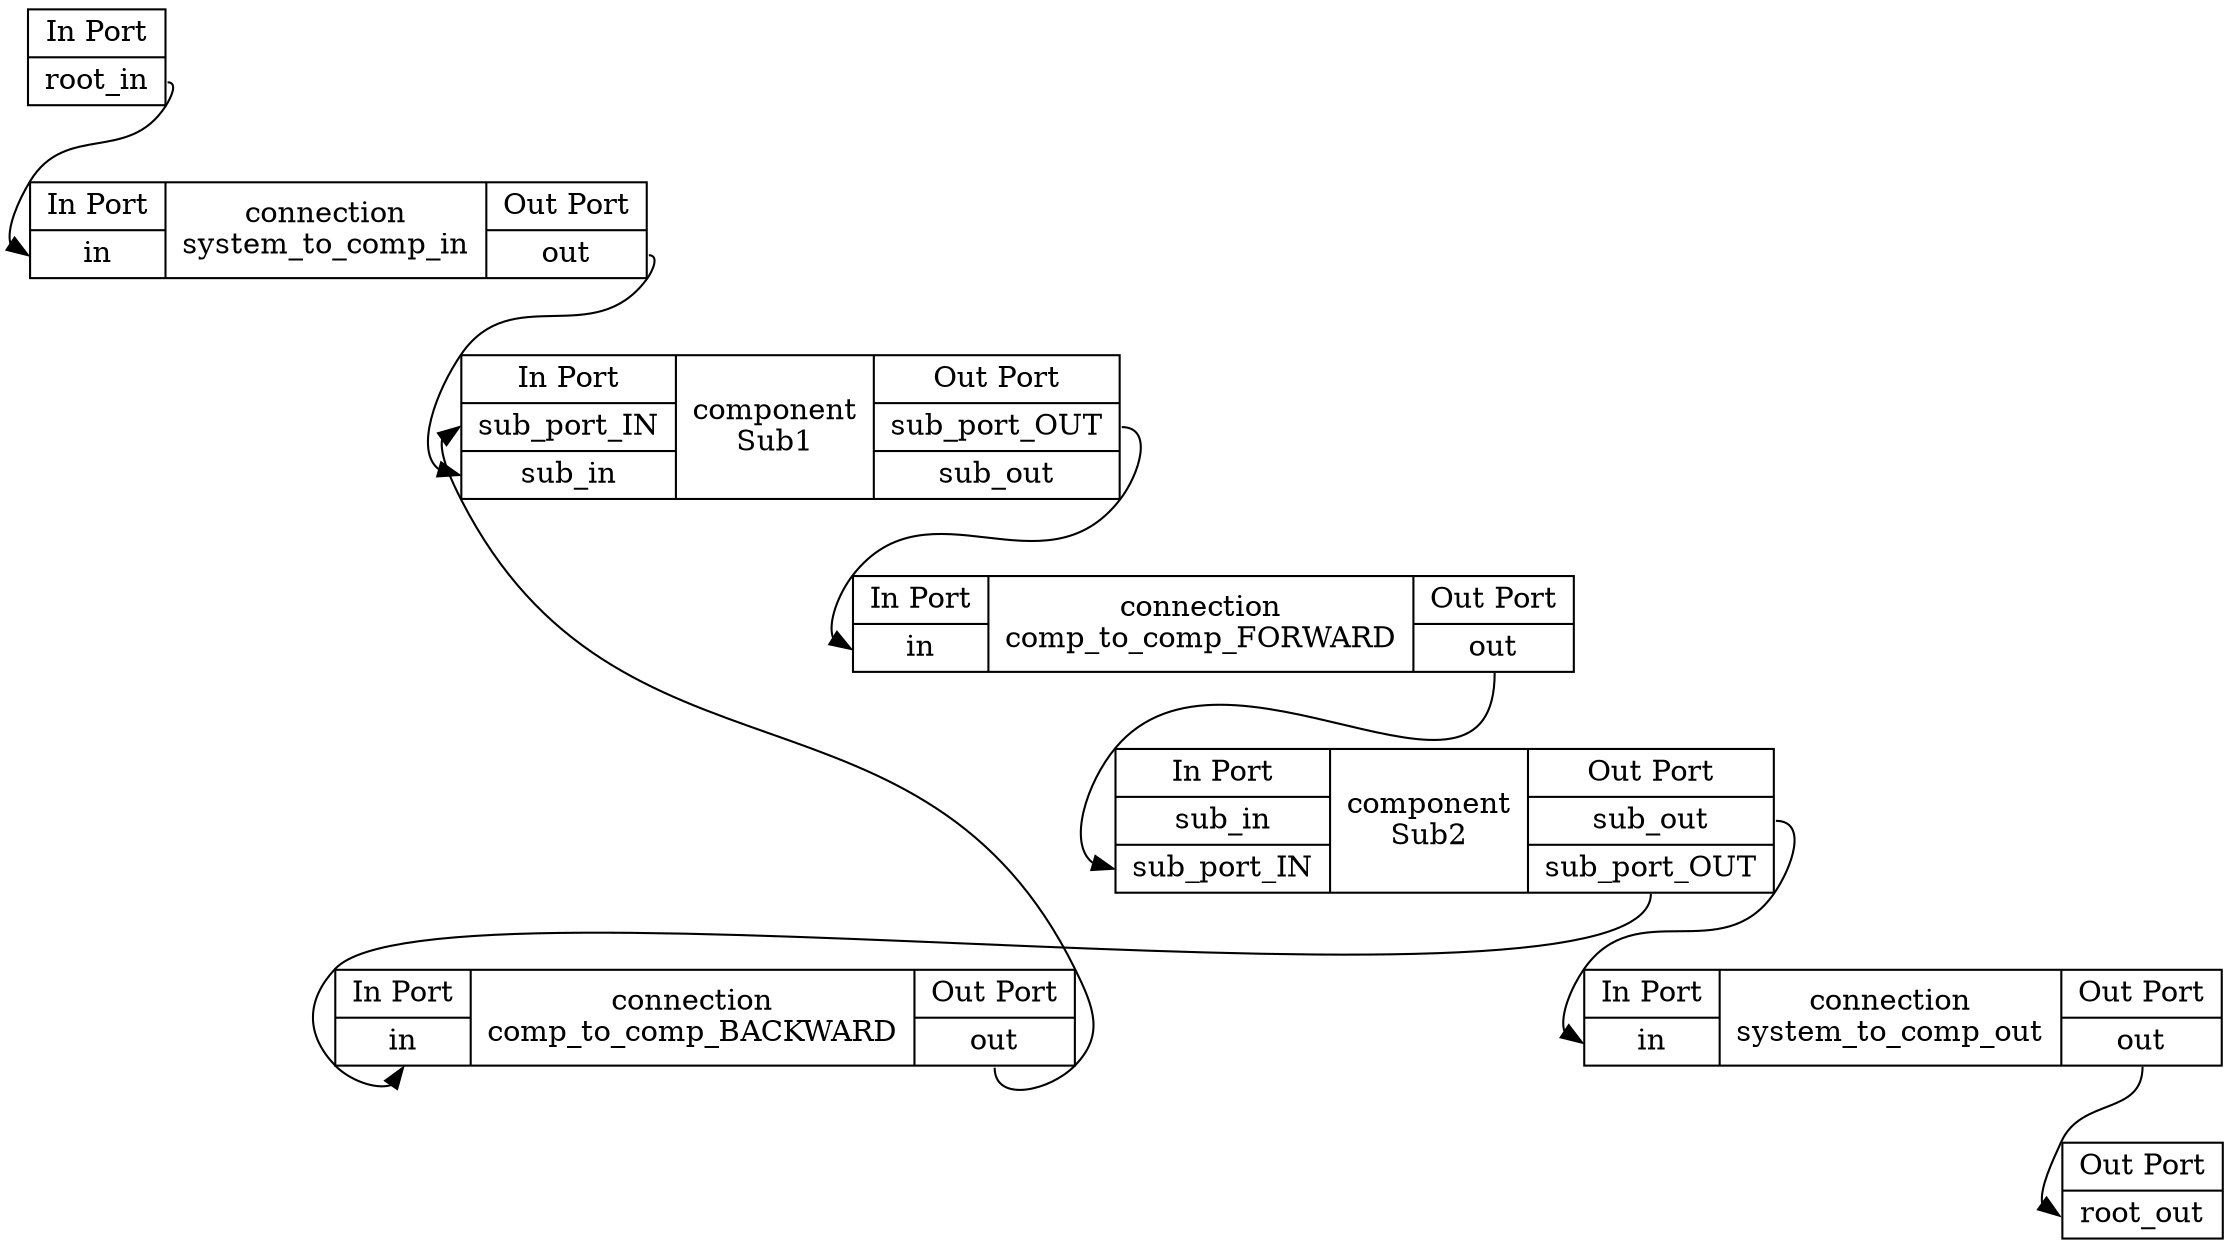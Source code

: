 digraph "component:$$AWAS#Root_one_reference_Instance" {

  rankdir=TB

   "component:$$AWAS$Root_one_reference_Instance#Sub1" [label="{In Port|<sub_port_IN>sub_port_IN|<sub_in>sub_in} |component\nSub1|{Out Port|<sub_port_OUT>sub_port_OUT|<sub_out>sub_out} ",  shape="record"] 
   "component:$$AWAS$Root_one_reference_Instance#Sub2" [label="{In Port|<sub_in>sub_in|<sub_port_IN>sub_port_IN} |component\nSub2|{Out Port|<sub_out>sub_out|<sub_port_OUT>sub_port_OUT} ",  shape="record"] 
   "connection:$$AWAS$Root_one_reference_Instance#comp_to_comp_BACKWARD" [label="{In Port|<in>in} |connection\ncomp_to_comp_BACKWARD|{Out Port|<out>out} ",  shape="record"] 
   "connection:$$AWAS$Root_one_reference_Instance#comp_to_comp_FORWARD" [label="{In Port|<in>in} |connection\ncomp_to_comp_FORWARD|{Out Port|<out>out} ",  shape="record"] 
   "connection:$$AWAS$Root_one_reference_Instance#system_to_comp_in" [label="{In Port|<in>in} |connection\nsystem_to_comp_in|{Out Port|<out>out} ",  shape="record"] 
   "connection:$$AWAS$Root_one_reference_Instance#system_to_comp_out" [label="{In Port|<in>in} |connection\nsystem_to_comp_out|{Out Port|<out>out} ",  shape="record"] 
   "port-in:$$AWAS$Root_one_reference_Instance#root_in" [label="{In Port|<root_in>root_in}", rank="source", shape="record"] 
   "port-out:$$AWAS$Root_one_reference_Instance#root_out" [label="{Out Port|<root_out>root_out}", rank="sink", shape="record"] 

   "component:$$AWAS$Root_one_reference_Instance#Sub1" -> "connection:$$AWAS$Root_one_reference_Instance#comp_to_comp_FORWARD" [headport=in, tailport=sub_port_OUT] 
   "component:$$AWAS$Root_one_reference_Instance#Sub2" -> "connection:$$AWAS$Root_one_reference_Instance#comp_to_comp_BACKWARD" [headport=in, tailport=sub_port_OUT] 
   "component:$$AWAS$Root_one_reference_Instance#Sub2" -> "connection:$$AWAS$Root_one_reference_Instance#system_to_comp_out" [headport=in, tailport=sub_out] 
   "connection:$$AWAS$Root_one_reference_Instance#comp_to_comp_BACKWARD" -> "component:$$AWAS$Root_one_reference_Instance#Sub1" [headport=sub_port_IN, tailport=out] 
   "connection:$$AWAS$Root_one_reference_Instance#comp_to_comp_FORWARD" -> "component:$$AWAS$Root_one_reference_Instance#Sub2" [headport=sub_port_IN, tailport=out] 
   "connection:$$AWAS$Root_one_reference_Instance#system_to_comp_in" -> "component:$$AWAS$Root_one_reference_Instance#Sub1" [headport=sub_in, tailport=out] 
   "connection:$$AWAS$Root_one_reference_Instance#system_to_comp_out" -> "port-out:$$AWAS$Root_one_reference_Instance#root_out" [headport=root_out, tailport=out] 
   "port-in:$$AWAS$Root_one_reference_Instance#root_in" -> "connection:$$AWAS$Root_one_reference_Instance#system_to_comp_in" [headport=in, tailport=root_in] 

}